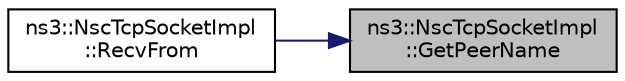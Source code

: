 digraph "ns3::NscTcpSocketImpl::GetPeerName"
{
 // LATEX_PDF_SIZE
  edge [fontname="Helvetica",fontsize="10",labelfontname="Helvetica",labelfontsize="10"];
  node [fontname="Helvetica",fontsize="10",shape=record];
  rankdir="RL";
  Node1 [label="ns3::NscTcpSocketImpl\l::GetPeerName",height=0.2,width=0.4,color="black", fillcolor="grey75", style="filled", fontcolor="black",tooltip="Get the peer address of a connected socket."];
  Node1 -> Node2 [dir="back",color="midnightblue",fontsize="10",style="solid",fontname="Helvetica"];
  Node2 [label="ns3::NscTcpSocketImpl\l::RecvFrom",height=0.2,width=0.4,color="black", fillcolor="white", style="filled",URL="$classns3_1_1_nsc_tcp_socket_impl.html#abd8fe759a649166f000f03dfc587b9d2",tooltip="Read a single packet from the socket and retrieve the sender address."];
}
